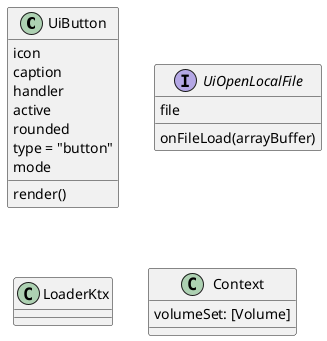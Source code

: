 @startuml
class UiButton {
    icon
    caption
    handler
    active
    rounded
    type = "button"
    mode

    render()
}

interface UiOpenLocalFile {
    file
    onFileLoad(arrayBuffer)
}

class LoaderKtx {
}

class Context {
    volumeSet: [Volume]

}


@enduml